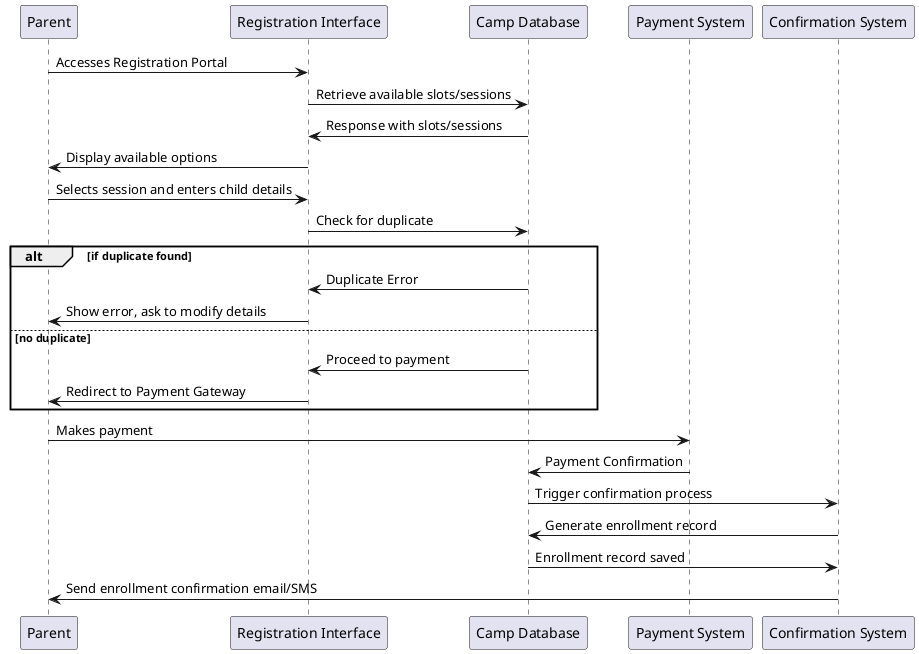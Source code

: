 @startuml
participant Parent as parent
participant "Registration Interface" as regInterface
participant "Camp Database" as db
participant "Payment System" as paySys
participant "Confirmation System" as confSys

parent -> regInterface : Accesses Registration Portal
regInterface -> db : Retrieve available slots/sessions
db -> regInterface : Response with slots/sessions
regInterface -> parent : Display available options

parent -> regInterface : Selects session and enters child details
regInterface -> db : Check for duplicate
alt if duplicate found
  db -> regInterface : Duplicate Error
  regInterface -> parent : Show error, ask to modify details
else no duplicate
  db -> regInterface : Proceed to payment
  regInterface -> parent : Redirect to Payment Gateway
end

parent -> paySys : Makes payment
paySys -> db : Payment Confirmation
db -> confSys : Trigger confirmation process

confSys -> db : Generate enrollment record
db -> confSys : Enrollment record saved

confSys -> parent : Send enrollment confirmation email/SMS
@enduml